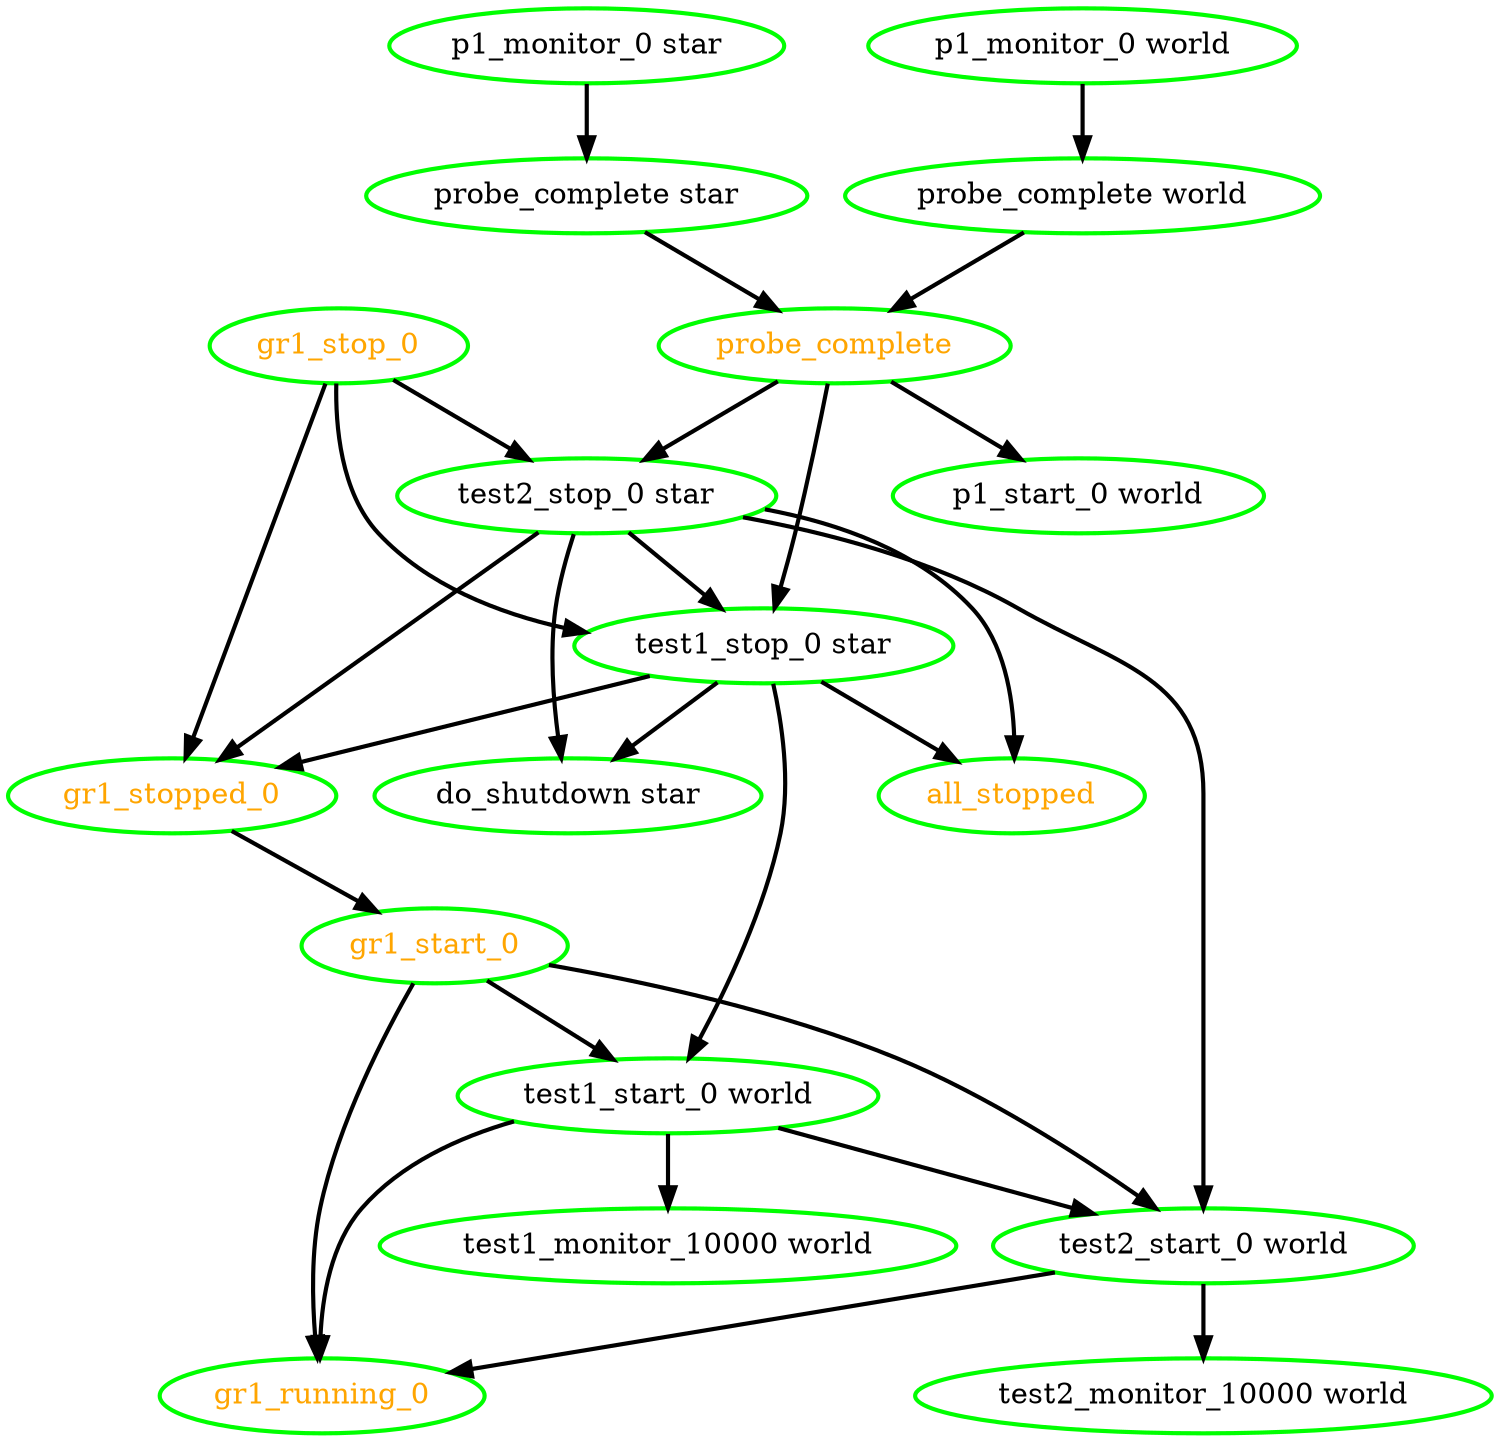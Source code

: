 digraph "g" {
"all_stopped" [ style=bold color="green" fontcolor="orange"  ]
"do_shutdown star" [ style=bold color="green" fontcolor="black"  ]
"gr1_running_0" [ style=bold color="green" fontcolor="orange"  ]
"gr1_start_0" -> "gr1_running_0" [ style = bold]
"gr1_start_0" -> "test1_start_0 world" [ style = bold]
"gr1_start_0" -> "test2_start_0 world" [ style = bold]
"gr1_start_0" [ style=bold color="green" fontcolor="orange"  ]
"gr1_stop_0" -> "gr1_stopped_0" [ style = bold]
"gr1_stop_0" -> "test1_stop_0 star" [ style = bold]
"gr1_stop_0" -> "test2_stop_0 star" [ style = bold]
"gr1_stop_0" [ style=bold color="green" fontcolor="orange"  ]
"gr1_stopped_0" -> "gr1_start_0" [ style = bold]
"gr1_stopped_0" [ style=bold color="green" fontcolor="orange"  ]
"p1_monitor_0 star" -> "probe_complete star" [ style = bold]
"p1_monitor_0 star" [ style=bold color="green" fontcolor="black"  ]
"p1_monitor_0 world" -> "probe_complete world" [ style = bold]
"p1_monitor_0 world" [ style=bold color="green" fontcolor="black"  ]
"p1_start_0 world" [ style=bold color="green" fontcolor="black"  ]
"probe_complete star" -> "probe_complete" [ style = bold]
"probe_complete star" [ style=bold color="green" fontcolor="black"  ]
"probe_complete world" -> "probe_complete" [ style = bold]
"probe_complete world" [ style=bold color="green" fontcolor="black"  ]
"probe_complete" -> "p1_start_0 world" [ style = bold]
"probe_complete" -> "test1_stop_0 star" [ style = bold]
"probe_complete" -> "test2_stop_0 star" [ style = bold]
"probe_complete" [ style=bold color="green" fontcolor="orange"  ]
"test1_monitor_10000 world" [ style=bold color="green" fontcolor="black"  ]
"test1_start_0 world" -> "gr1_running_0" [ style = bold]
"test1_start_0 world" -> "test1_monitor_10000 world" [ style = bold]
"test1_start_0 world" -> "test2_start_0 world" [ style = bold]
"test1_start_0 world" [ style=bold color="green" fontcolor="black"  ]
"test1_stop_0 star" -> "all_stopped" [ style = bold]
"test1_stop_0 star" -> "do_shutdown star" [ style = bold]
"test1_stop_0 star" -> "gr1_stopped_0" [ style = bold]
"test1_stop_0 star" -> "test1_start_0 world" [ style = bold]
"test1_stop_0 star" [ style=bold color="green" fontcolor="black"  ]
"test2_monitor_10000 world" [ style=bold color="green" fontcolor="black"  ]
"test2_start_0 world" -> "gr1_running_0" [ style = bold]
"test2_start_0 world" -> "test2_monitor_10000 world" [ style = bold]
"test2_start_0 world" [ style=bold color="green" fontcolor="black"  ]
"test2_stop_0 star" -> "all_stopped" [ style = bold]
"test2_stop_0 star" -> "do_shutdown star" [ style = bold]
"test2_stop_0 star" -> "gr1_stopped_0" [ style = bold]
"test2_stop_0 star" -> "test1_stop_0 star" [ style = bold]
"test2_stop_0 star" -> "test2_start_0 world" [ style = bold]
"test2_stop_0 star" [ style=bold color="green" fontcolor="black"  ]
}
